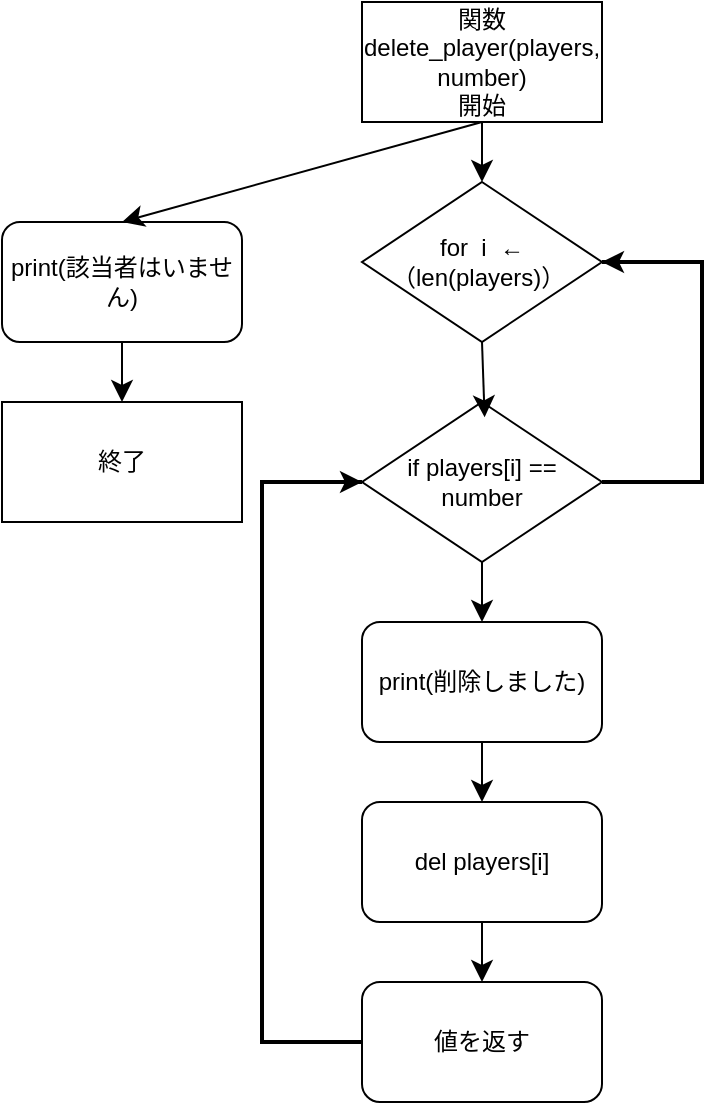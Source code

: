 <mxfile version="24.6.2" type="onedrive">
  <diagram name="ページ1" id="nYYCd5v0VlLh4pIHmZOA">
    <mxGraphModel grid="1" page="0" gridSize="10" guides="1" tooltips="1" connect="1" arrows="1" fold="1" pageScale="1" pageWidth="827" pageHeight="1169" math="0" shadow="0">
      <root>
        <mxCell id="0" />
        <mxCell id="1" parent="0" />
        <mxCell id="fkjB09EhC0DecZm78Nva-8" style="edgeStyle=none;curved=1;rounded=0;orthogonalLoop=1;jettySize=auto;html=1;exitX=0.5;exitY=1;exitDx=0;exitDy=0;entryX=0.5;entryY=0;entryDx=0;entryDy=0;fontSize=12;startSize=8;endSize=8;" edge="1" parent="1" source="fkjB09EhC0DecZm78Nva-1" target="fkjB09EhC0DecZm78Nva-3">
          <mxGeometry relative="1" as="geometry" />
        </mxCell>
        <mxCell id="fkjB09EhC0DecZm78Nva-1" value="関数delete_player(players, number)&lt;div&gt;開始&lt;/div&gt;" style="rounded=0;whiteSpace=wrap;html=1;" vertex="1" parent="1">
          <mxGeometry x="80" y="-120" width="120" height="60" as="geometry" />
        </mxCell>
        <mxCell id="fkjB09EhC0DecZm78Nva-11" style="edgeStyle=none;curved=1;rounded=0;orthogonalLoop=1;jettySize=auto;html=1;exitX=0.5;exitY=1;exitDx=0;exitDy=0;entryX=0.5;entryY=0;entryDx=0;entryDy=0;fontSize=12;startSize=8;endSize=8;" edge="1" parent="1" source="fkjB09EhC0DecZm78Nva-2" target="fkjB09EhC0DecZm78Nva-5">
          <mxGeometry relative="1" as="geometry" />
        </mxCell>
        <mxCell id="fkjB09EhC0DecZm78Nva-2" value="print(削除しました)" style="rounded=1;whiteSpace=wrap;html=1;" vertex="1" parent="1">
          <mxGeometry x="80" y="190" width="120" height="60" as="geometry" />
        </mxCell>
        <mxCell id="fkjB09EhC0DecZm78Nva-3" value="for&amp;nbsp;&amp;nbsp;&lt;span style=&quot;background-color: initial;&quot;&gt;i&amp;nbsp;&amp;nbsp;&lt;/span&gt;&lt;span style=&quot;background-color: initial;&quot;&gt;←（len(players)）&amp;nbsp;&lt;/span&gt;" style="rhombus;whiteSpace=wrap;html=1;" vertex="1" parent="1">
          <mxGeometry x="80" y="-30" width="120" height="80" as="geometry" />
        </mxCell>
        <mxCell id="fkjB09EhC0DecZm78Nva-10" style="edgeStyle=none;curved=1;rounded=0;orthogonalLoop=1;jettySize=auto;html=1;exitX=0.5;exitY=1;exitDx=0;exitDy=0;entryX=0.5;entryY=0;entryDx=0;entryDy=0;fontSize=12;startSize=8;endSize=8;" edge="1" parent="1" source="fkjB09EhC0DecZm78Nva-4" target="fkjB09EhC0DecZm78Nva-2">
          <mxGeometry relative="1" as="geometry" />
        </mxCell>
        <mxCell id="fkjB09EhC0DecZm78Nva-4" value="if players[i] == number" style="rhombus;whiteSpace=wrap;html=1;" vertex="1" parent="1">
          <mxGeometry x="80" y="80" width="120" height="80" as="geometry" />
        </mxCell>
        <mxCell id="fkjB09EhC0DecZm78Nva-12" style="edgeStyle=none;curved=1;rounded=0;orthogonalLoop=1;jettySize=auto;html=1;exitX=0.5;exitY=1;exitDx=0;exitDy=0;entryX=0.5;entryY=0;entryDx=0;entryDy=0;fontSize=12;startSize=8;endSize=8;" edge="1" parent="1" source="fkjB09EhC0DecZm78Nva-5" target="fkjB09EhC0DecZm78Nva-6">
          <mxGeometry relative="1" as="geometry" />
        </mxCell>
        <mxCell id="fkjB09EhC0DecZm78Nva-5" value="del players[i]" style="rounded=1;whiteSpace=wrap;html=1;" vertex="1" parent="1">
          <mxGeometry x="80" y="280" width="120" height="60" as="geometry" />
        </mxCell>
        <mxCell id="fkjB09EhC0DecZm78Nva-6" value="値を返す" style="rounded=1;whiteSpace=wrap;html=1;" vertex="1" parent="1">
          <mxGeometry x="80" y="370" width="120" height="60" as="geometry" />
        </mxCell>
        <mxCell id="fkjB09EhC0DecZm78Nva-7" value="print(該当者はいません)" style="rounded=1;whiteSpace=wrap;html=1;" vertex="1" parent="1">
          <mxGeometry x="-100" y="-10" width="120" height="60" as="geometry" />
        </mxCell>
        <mxCell id="fkjB09EhC0DecZm78Nva-9" style="edgeStyle=none;curved=1;rounded=0;orthogonalLoop=1;jettySize=auto;html=1;exitX=0.5;exitY=1;exitDx=0;exitDy=0;entryX=0.511;entryY=0.096;entryDx=0;entryDy=0;entryPerimeter=0;fontSize=12;startSize=8;endSize=8;" edge="1" parent="1" source="fkjB09EhC0DecZm78Nva-3" target="fkjB09EhC0DecZm78Nva-4">
          <mxGeometry relative="1" as="geometry" />
        </mxCell>
        <mxCell id="fkjB09EhC0DecZm78Nva-14" value="" style="strokeWidth=2;html=1;shape=mxgraph.flowchart.annotation_1;align=left;pointerEvents=1;" vertex="1" parent="1">
          <mxGeometry x="30" y="120" width="50" height="280" as="geometry" />
        </mxCell>
        <mxCell id="fkjB09EhC0DecZm78Nva-15" value="" style="endArrow=classic;html=1;rounded=0;fontSize=12;startSize=8;endSize=8;curved=1;entryX=1;entryY=0;entryDx=0;entryDy=0;entryPerimeter=0;exitX=0;exitY=0;exitDx=0;exitDy=0;exitPerimeter=0;" edge="1" parent="1" source="fkjB09EhC0DecZm78Nva-14" target="fkjB09EhC0DecZm78Nva-14">
          <mxGeometry width="50" height="50" relative="1" as="geometry">
            <mxPoint x="180" y="260" as="sourcePoint" />
            <mxPoint x="230" y="210" as="targetPoint" />
          </mxGeometry>
        </mxCell>
        <mxCell id="fkjB09EhC0DecZm78Nva-16" value="" style="strokeWidth=2;html=1;shape=mxgraph.flowchart.annotation_1;align=left;pointerEvents=1;direction=west;" vertex="1" parent="1">
          <mxGeometry x="200" y="10" width="50" height="110" as="geometry" />
        </mxCell>
        <mxCell id="fkjB09EhC0DecZm78Nva-17" value="" style="endArrow=classic;html=1;rounded=0;fontSize=12;startSize=8;endSize=8;curved=1;entryX=1;entryY=1;entryDx=0;entryDy=0;entryPerimeter=0;exitX=0;exitY=1;exitDx=0;exitDy=0;exitPerimeter=0;" edge="1" parent="1" source="fkjB09EhC0DecZm78Nva-16" target="fkjB09EhC0DecZm78Nva-16">
          <mxGeometry width="50" height="50" relative="1" as="geometry">
            <mxPoint x="180" y="260" as="sourcePoint" />
            <mxPoint x="230" y="210" as="targetPoint" />
          </mxGeometry>
        </mxCell>
        <mxCell id="fkjB09EhC0DecZm78Nva-21" value="" style="endArrow=classic;html=1;rounded=0;fontSize=12;startSize=8;endSize=8;curved=1;entryX=0.5;entryY=0;entryDx=0;entryDy=0;" edge="1" parent="1" target="fkjB09EhC0DecZm78Nva-7">
          <mxGeometry width="50" height="50" relative="1" as="geometry">
            <mxPoint x="140" y="-60" as="sourcePoint" />
            <mxPoint x="170" y="180" as="targetPoint" />
          </mxGeometry>
        </mxCell>
        <mxCell id="fkjB09EhC0DecZm78Nva-22" value="終了" style="rounded=0;whiteSpace=wrap;html=1;" vertex="1" parent="1">
          <mxGeometry x="-100" y="80" width="120" height="60" as="geometry" />
        </mxCell>
        <mxCell id="fkjB09EhC0DecZm78Nva-23" value="" style="endArrow=classic;html=1;rounded=0;fontSize=12;startSize=8;endSize=8;curved=1;exitX=0.5;exitY=1;exitDx=0;exitDy=0;entryX=0.5;entryY=0;entryDx=0;entryDy=0;" edge="1" parent="1" source="fkjB09EhC0DecZm78Nva-7" target="fkjB09EhC0DecZm78Nva-22">
          <mxGeometry width="50" height="50" relative="1" as="geometry">
            <mxPoint x="120" y="230" as="sourcePoint" />
            <mxPoint x="170" y="180" as="targetPoint" />
          </mxGeometry>
        </mxCell>
      </root>
    </mxGraphModel>
  </diagram>
</mxfile>
